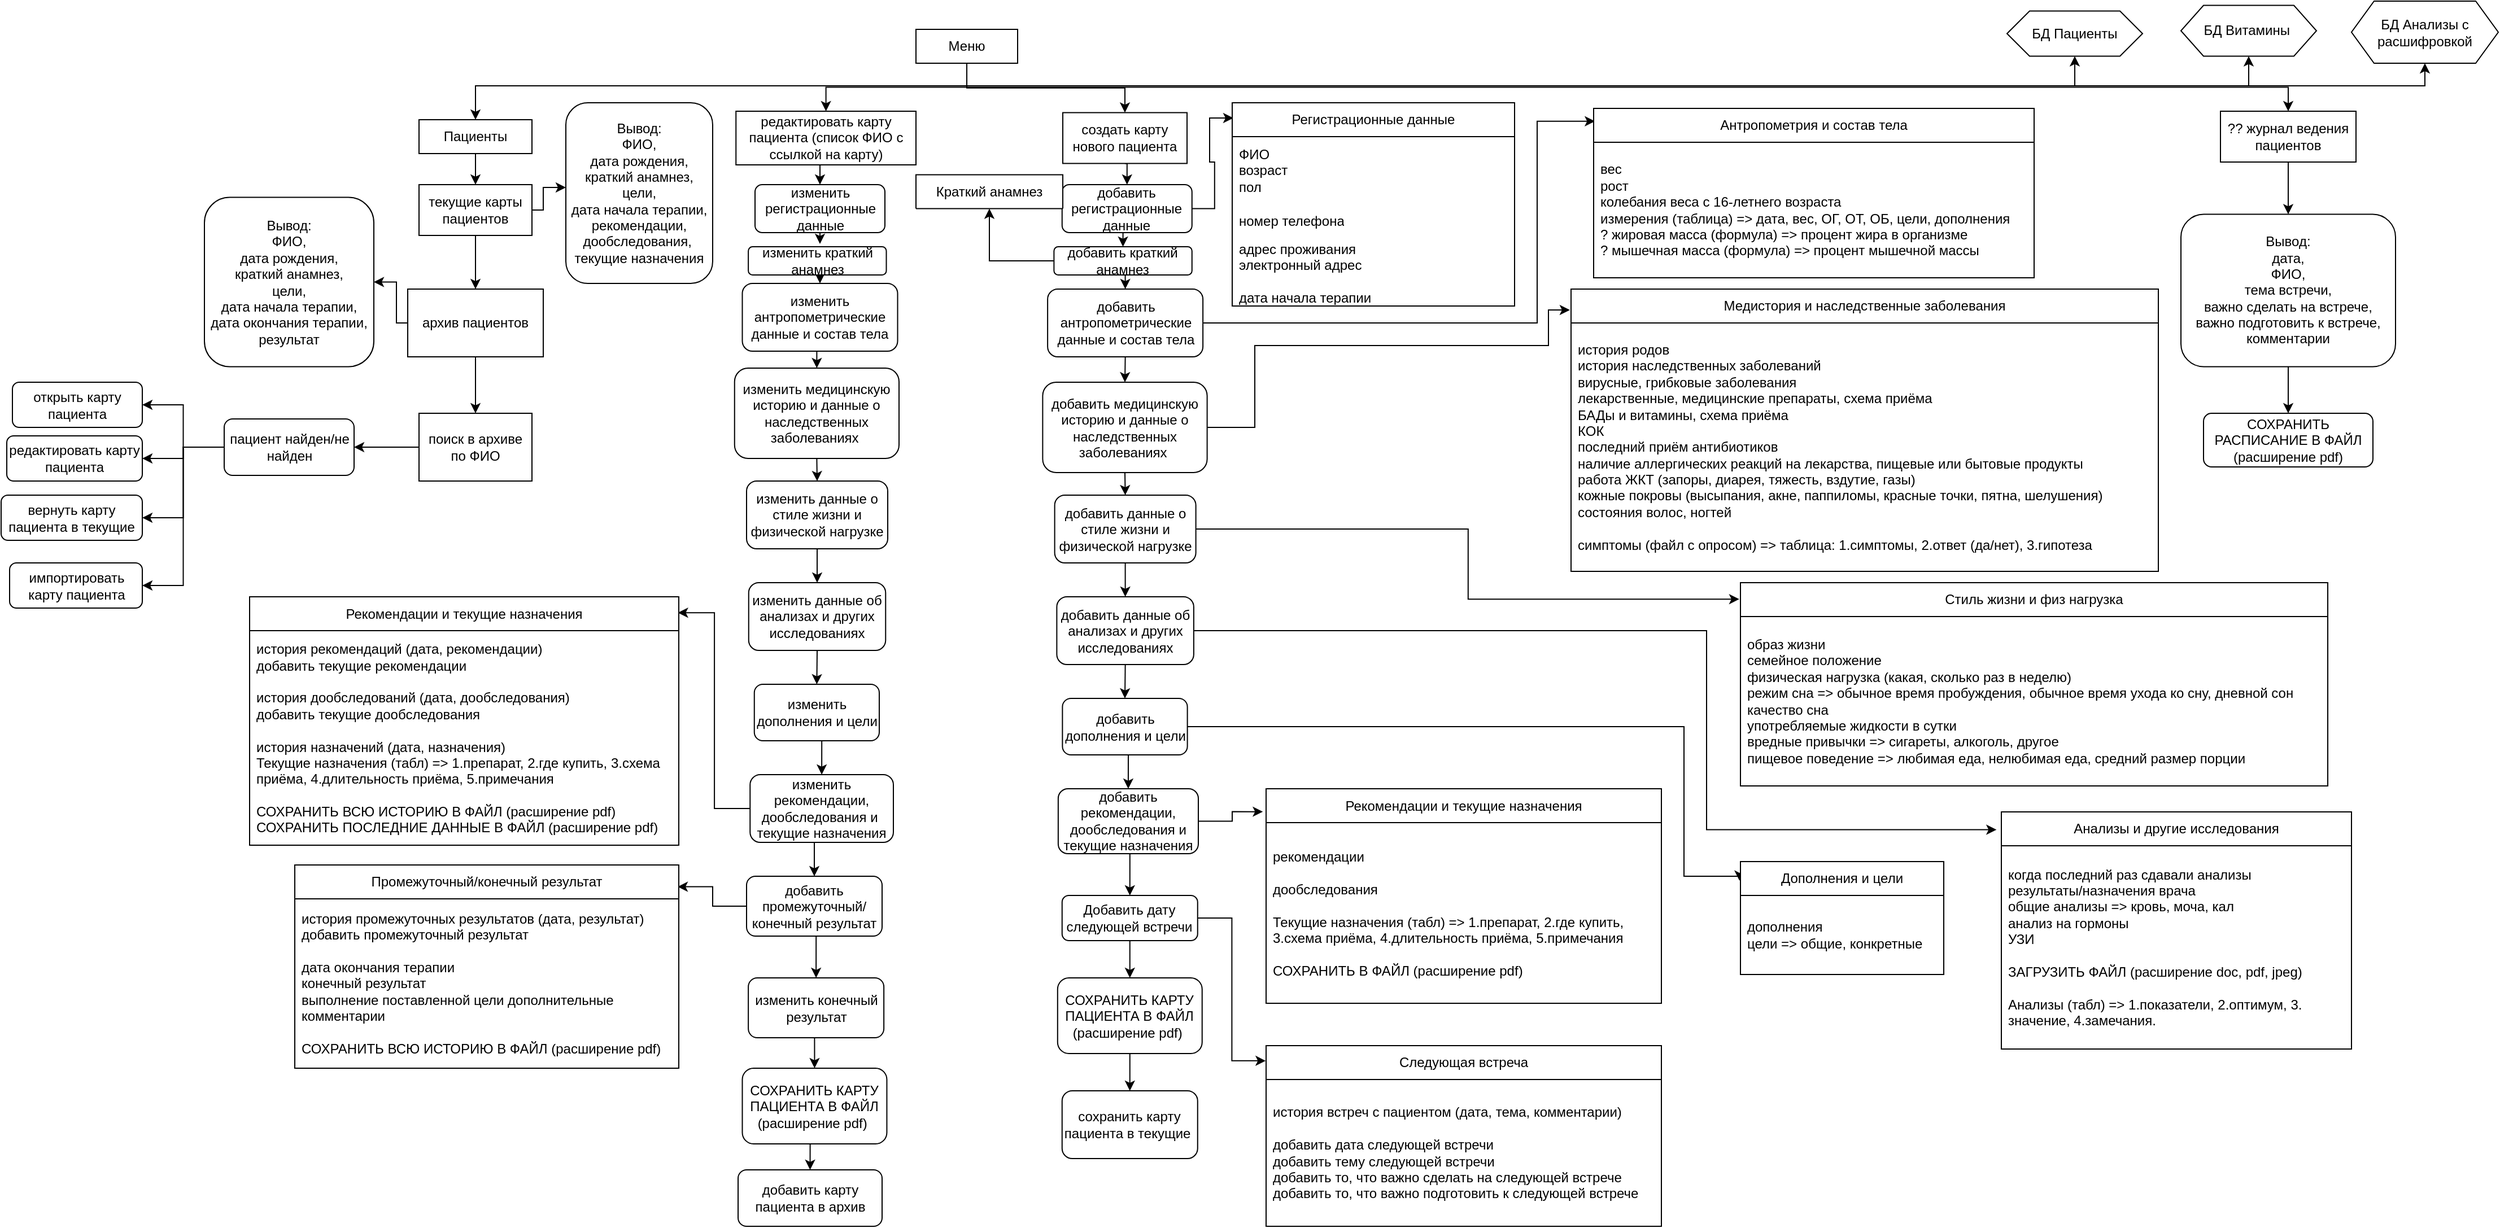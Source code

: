 <mxfile>
    <diagram id="kDcoZKEgJLk8fLeYNA--" name="Page-1">
        <mxGraphModel dx="2308" dy="2124" grid="1" gridSize="10" guides="1" tooltips="1" connect="1" arrows="1" fold="1" page="1" pageScale="1" pageWidth="1169" pageHeight="1654" math="0" shadow="0">
            <root>
                <mxCell id="0"/>
                <mxCell id="1" parent="0"/>
                <mxCell id="sZ0HXl8LnSBLZn5xtde6-16" style="edgeStyle=orthogonalEdgeStyle;rounded=0;orthogonalLoop=1;jettySize=auto;html=1;exitX=0.5;exitY=1;exitDx=0;exitDy=0;entryX=0.5;entryY=0;entryDx=0;entryDy=0;" parent="1" source="sZ0HXl8LnSBLZn5xtde6-1" target="sZ0HXl8LnSBLZn5xtde6-7" edge="1">
                    <mxGeometry relative="1" as="geometry"/>
                </mxCell>
                <mxCell id="sZ0HXl8LnSBLZn5xtde6-18" style="edgeStyle=orthogonalEdgeStyle;rounded=0;orthogonalLoop=1;jettySize=auto;html=1;exitX=0.5;exitY=1;exitDx=0;exitDy=0;entryX=0.5;entryY=0;entryDx=0;entryDy=0;" parent="1" source="sZ0HXl8LnSBLZn5xtde6-1" target="sZ0HXl8LnSBLZn5xtde6-2" edge="1">
                    <mxGeometry relative="1" as="geometry">
                        <Array as="points">
                            <mxPoint x="515" y="70"/>
                            <mxPoint x="80" y="70"/>
                        </Array>
                    </mxGeometry>
                </mxCell>
                <mxCell id="sZ0HXl8LnSBLZn5xtde6-19" style="edgeStyle=orthogonalEdgeStyle;rounded=0;orthogonalLoop=1;jettySize=auto;html=1;exitX=0.5;exitY=1;exitDx=0;exitDy=0;entryX=0.5;entryY=0;entryDx=0;entryDy=0;" parent="1" source="sZ0HXl8LnSBLZn5xtde6-1" target="sZ0HXl8LnSBLZn5xtde6-8" edge="1">
                    <mxGeometry relative="1" as="geometry"/>
                </mxCell>
                <mxCell id="sZ0HXl8LnSBLZn5xtde6-30" style="edgeStyle=orthogonalEdgeStyle;rounded=0;orthogonalLoop=1;jettySize=auto;html=1;exitX=0.5;exitY=1;exitDx=0;exitDy=0;entryX=0.5;entryY=0;entryDx=0;entryDy=0;" parent="1" source="sZ0HXl8LnSBLZn5xtde6-1" target="sZ0HXl8LnSBLZn5xtde6-56" edge="1">
                    <mxGeometry relative="1" as="geometry">
                        <mxPoint x="387.5" y="92.5" as="targetPoint"/>
                    </mxGeometry>
                </mxCell>
                <mxCell id="sZ0HXl8LnSBLZn5xtde6-88" style="edgeStyle=orthogonalEdgeStyle;rounded=0;orthogonalLoop=1;jettySize=auto;html=1;exitX=0.5;exitY=1;exitDx=0;exitDy=0;entryX=0.5;entryY=1;entryDx=0;entryDy=0;" parent="1" source="sZ0HXl8LnSBLZn5xtde6-1" target="sZ0HXl8LnSBLZn5xtde6-87" edge="1">
                    <mxGeometry relative="1" as="geometry"/>
                </mxCell>
                <mxCell id="Dqku1uwKSIW6bDZqs-QQ-74" style="edgeStyle=orthogonalEdgeStyle;rounded=0;orthogonalLoop=1;jettySize=auto;html=1;exitX=0.5;exitY=1;exitDx=0;exitDy=0;entryX=0.5;entryY=1;entryDx=0;entryDy=0;" parent="1" source="sZ0HXl8LnSBLZn5xtde6-1" target="sZ0HXl8LnSBLZn5xtde6-10" edge="1">
                    <mxGeometry relative="1" as="geometry"/>
                </mxCell>
                <mxCell id="Dqku1uwKSIW6bDZqs-QQ-75" style="edgeStyle=orthogonalEdgeStyle;rounded=0;orthogonalLoop=1;jettySize=auto;html=1;exitX=0.5;exitY=1;exitDx=0;exitDy=0;entryX=0.5;entryY=1;entryDx=0;entryDy=0;" parent="1" source="sZ0HXl8LnSBLZn5xtde6-1" target="sZ0HXl8LnSBLZn5xtde6-9" edge="1">
                    <mxGeometry relative="1" as="geometry"/>
                </mxCell>
                <mxCell id="sZ0HXl8LnSBLZn5xtde6-1" value="Меню" style="rounded=0;whiteSpace=wrap;html=1;" parent="1" vertex="1">
                    <mxGeometry x="470" y="20" width="90" height="30" as="geometry"/>
                </mxCell>
                <mxCell id="sZ0HXl8LnSBLZn5xtde6-35" style="edgeStyle=orthogonalEdgeStyle;rounded=0;orthogonalLoop=1;jettySize=auto;html=1;exitX=0.5;exitY=1;exitDx=0;exitDy=0;entryX=0.5;entryY=0;entryDx=0;entryDy=0;" parent="1" source="sZ0HXl8LnSBLZn5xtde6-2" target="sZ0HXl8LnSBLZn5xtde6-6" edge="1">
                    <mxGeometry relative="1" as="geometry"/>
                </mxCell>
                <mxCell id="sZ0HXl8LnSBLZn5xtde6-2" value="Пациенты" style="rounded=0;whiteSpace=wrap;html=1;" parent="1" vertex="1">
                    <mxGeometry x="30" y="100" width="100" height="30" as="geometry"/>
                </mxCell>
                <mxCell id="sZ0HXl8LnSBLZn5xtde6-23" style="edgeStyle=orthogonalEdgeStyle;rounded=0;orthogonalLoop=1;jettySize=auto;html=1;exitX=0.5;exitY=1;exitDx=0;exitDy=0;entryX=0.5;entryY=1;entryDx=0;entryDy=0;" parent="1" source="sZ0HXl8LnSBLZn5xtde6-3" target="sZ0HXl8LnSBLZn5xtde6-3" edge="1">
                    <mxGeometry relative="1" as="geometry"/>
                </mxCell>
                <mxCell id="sZ0HXl8LnSBLZn5xtde6-24" style="edgeStyle=orthogonalEdgeStyle;rounded=0;orthogonalLoop=1;jettySize=auto;html=1;exitX=0;exitY=0.5;exitDx=0;exitDy=0;entryX=1;entryY=0.5;entryDx=0;entryDy=0;" parent="1" source="sZ0HXl8LnSBLZn5xtde6-3" target="sZ0HXl8LnSBLZn5xtde6-11" edge="1">
                    <mxGeometry relative="1" as="geometry">
                        <Array as="points">
                            <mxPoint x="10" y="280"/>
                            <mxPoint x="10" y="244"/>
                        </Array>
                    </mxGeometry>
                </mxCell>
                <mxCell id="sZ0HXl8LnSBLZn5xtde6-37" style="edgeStyle=orthogonalEdgeStyle;rounded=0;orthogonalLoop=1;jettySize=auto;html=1;exitX=0.5;exitY=1;exitDx=0;exitDy=0;entryX=0.5;entryY=0;entryDx=0;entryDy=0;" parent="1" source="sZ0HXl8LnSBLZn5xtde6-3" target="sZ0HXl8LnSBLZn5xtde6-4" edge="1">
                    <mxGeometry relative="1" as="geometry"/>
                </mxCell>
                <mxCell id="sZ0HXl8LnSBLZn5xtde6-3" value="архив пациентов" style="rounded=0;whiteSpace=wrap;html=1;" parent="1" vertex="1">
                    <mxGeometry x="20" y="250" width="120" height="60" as="geometry"/>
                </mxCell>
                <mxCell id="sZ0HXl8LnSBLZn5xtde6-80" style="edgeStyle=orthogonalEdgeStyle;rounded=0;orthogonalLoop=1;jettySize=auto;html=1;exitX=0;exitY=0.5;exitDx=0;exitDy=0;entryX=1;entryY=0.5;entryDx=0;entryDy=0;" parent="1" source="sZ0HXl8LnSBLZn5xtde6-4" target="sZ0HXl8LnSBLZn5xtde6-79" edge="1">
                    <mxGeometry relative="1" as="geometry"/>
                </mxCell>
                <mxCell id="sZ0HXl8LnSBLZn5xtde6-4" value="поиск в архиве по ФИО" style="rounded=0;whiteSpace=wrap;html=1;" parent="1" vertex="1">
                    <mxGeometry x="30" y="360" width="100" height="60" as="geometry"/>
                </mxCell>
                <mxCell id="sZ0HXl8LnSBLZn5xtde6-36" style="edgeStyle=orthogonalEdgeStyle;rounded=0;orthogonalLoop=1;jettySize=auto;html=1;exitX=0.5;exitY=1;exitDx=0;exitDy=0;entryX=0.5;entryY=0;entryDx=0;entryDy=0;" parent="1" source="sZ0HXl8LnSBLZn5xtde6-6" target="sZ0HXl8LnSBLZn5xtde6-3" edge="1">
                    <mxGeometry relative="1" as="geometry"/>
                </mxCell>
                <mxCell id="Dqku1uwKSIW6bDZqs-QQ-55" style="edgeStyle=orthogonalEdgeStyle;rounded=0;orthogonalLoop=1;jettySize=auto;html=1;exitX=1;exitY=0.5;exitDx=0;exitDy=0;" parent="1" source="sZ0HXl8LnSBLZn5xtde6-6" edge="1">
                    <mxGeometry relative="1" as="geometry">
                        <mxPoint x="160" y="160" as="targetPoint"/>
                        <Array as="points">
                            <mxPoint x="140" y="180"/>
                            <mxPoint x="140" y="160"/>
                        </Array>
                    </mxGeometry>
                </mxCell>
                <mxCell id="sZ0HXl8LnSBLZn5xtde6-6" value="текущие карты пациентов" style="rounded=0;whiteSpace=wrap;html=1;" parent="1" vertex="1">
                    <mxGeometry x="30" y="157.5" width="100" height="45" as="geometry"/>
                </mxCell>
                <mxCell id="sZ0HXl8LnSBLZn5xtde6-73" style="edgeStyle=orthogonalEdgeStyle;rounded=0;orthogonalLoop=1;jettySize=auto;html=1;exitX=0.5;exitY=1;exitDx=0;exitDy=0;entryX=0.5;entryY=0;entryDx=0;entryDy=0;" parent="1" source="sZ0HXl8LnSBLZn5xtde6-7" target="sZ0HXl8LnSBLZn5xtde6-60" edge="1">
                    <mxGeometry relative="1" as="geometry"/>
                </mxCell>
                <mxCell id="sZ0HXl8LnSBLZn5xtde6-7" value="создать карту нового пациента" style="rounded=0;whiteSpace=wrap;html=1;" parent="1" vertex="1">
                    <mxGeometry x="600" y="93.75" width="110" height="45" as="geometry"/>
                </mxCell>
                <mxCell id="Dqku1uwKSIW6bDZqs-QQ-71" style="edgeStyle=orthogonalEdgeStyle;rounded=0;orthogonalLoop=1;jettySize=auto;html=1;exitX=0.5;exitY=1;exitDx=0;exitDy=0;entryX=0.5;entryY=0;entryDx=0;entryDy=0;" parent="1" source="sZ0HXl8LnSBLZn5xtde6-8" target="Dqku1uwKSIW6bDZqs-QQ-59" edge="1">
                    <mxGeometry relative="1" as="geometry"/>
                </mxCell>
                <mxCell id="sZ0HXl8LnSBLZn5xtde6-8" value="?? журнал ведения пациентов" style="rounded=0;whiteSpace=wrap;html=1;" parent="1" vertex="1">
                    <mxGeometry x="1625" y="92.5" width="120" height="45" as="geometry"/>
                </mxCell>
                <mxCell id="sZ0HXl8LnSBLZn5xtde6-9" value="БД Анализы с расшифровкой" style="shape=hexagon;perimeter=hexagonPerimeter2;whiteSpace=wrap;html=1;fixedSize=1;" parent="1" vertex="1">
                    <mxGeometry x="1741" y="-5" width="130" height="55" as="geometry"/>
                </mxCell>
                <mxCell id="sZ0HXl8LnSBLZn5xtde6-10" value="БД Витамины&amp;nbsp;" style="shape=hexagon;perimeter=hexagonPerimeter2;whiteSpace=wrap;html=1;fixedSize=1;" parent="1" vertex="1">
                    <mxGeometry x="1590" y="-1.25" width="120" height="45" as="geometry"/>
                </mxCell>
                <mxCell id="sZ0HXl8LnSBLZn5xtde6-11" value="Вывод: &lt;br&gt;ФИО, &lt;br&gt;дата рождения, &lt;br&gt;краткий анамнез, &lt;br&gt;цели, &lt;br&gt;дата начала терапии, дата окончания терапии, &lt;br&gt;результат" style="rounded=1;whiteSpace=wrap;html=1;" parent="1" vertex="1">
                    <mxGeometry x="-160" y="168.75" width="150" height="150" as="geometry"/>
                </mxCell>
                <mxCell id="sZ0HXl8LnSBLZn5xtde6-12" value="открыть карту пациента" style="rounded=1;whiteSpace=wrap;html=1;" parent="1" vertex="1">
                    <mxGeometry x="-330" y="332.5" width="115" height="40" as="geometry"/>
                </mxCell>
                <mxCell id="sZ0HXl8LnSBLZn5xtde6-13" value="вернуть карту пациента в текущие" style="rounded=1;whiteSpace=wrap;html=1;" parent="1" vertex="1">
                    <mxGeometry x="-340" y="432.5" width="125" height="40" as="geometry"/>
                </mxCell>
                <mxCell id="sZ0HXl8LnSBLZn5xtde6-14" value="редактировать карту пациента" style="rounded=1;whiteSpace=wrap;html=1;" parent="1" vertex="1">
                    <mxGeometry x="-335" y="380" width="120" height="40" as="geometry"/>
                </mxCell>
                <mxCell id="sZ0HXl8LnSBLZn5xtde6-15" value="Вывод: &lt;br&gt;ФИО, &lt;br&gt;дата рождения, краткий анамнез, цели, &lt;br&gt;дата начала терапии, рекомендации, дообследования,&amp;nbsp; текущие назначения" style="rounded=1;whiteSpace=wrap;html=1;" parent="1" vertex="1">
                    <mxGeometry x="160" y="85" width="130" height="160" as="geometry"/>
                </mxCell>
                <mxCell id="Dqku1uwKSIW6bDZqs-QQ-57" style="edgeStyle=orthogonalEdgeStyle;rounded=0;orthogonalLoop=1;jettySize=auto;html=1;exitX=0.5;exitY=1;exitDx=0;exitDy=0;" parent="1" source="sZ0HXl8LnSBLZn5xtde6-38" edge="1">
                    <mxGeometry relative="1" as="geometry">
                        <mxPoint x="385" y="210" as="targetPoint"/>
                    </mxGeometry>
                </mxCell>
                <mxCell id="sZ0HXl8LnSBLZn5xtde6-38" value="изменить регистрационные данные" style="rounded=1;whiteSpace=wrap;html=1;" parent="1" vertex="1">
                    <mxGeometry x="327.5" y="157.5" width="115" height="42.5" as="geometry"/>
                </mxCell>
                <mxCell id="sZ0HXl8LnSBLZn5xtde6-48" style="edgeStyle=orthogonalEdgeStyle;rounded=0;orthogonalLoop=1;jettySize=auto;html=1;exitX=0.5;exitY=1;exitDx=0;exitDy=0;entryX=0.5;entryY=0;entryDx=0;entryDy=0;" parent="1" source="sZ0HXl8LnSBLZn5xtde6-39" target="sZ0HXl8LnSBLZn5xtde6-42" edge="1">
                    <mxGeometry relative="1" as="geometry"/>
                </mxCell>
                <mxCell id="sZ0HXl8LnSBLZn5xtde6-39" value="изменить антропометрические данные и состав тела" style="rounded=1;whiteSpace=wrap;html=1;" parent="1" vertex="1">
                    <mxGeometry x="316.25" y="245" width="137.5" height="60" as="geometry"/>
                </mxCell>
                <mxCell id="sZ0HXl8LnSBLZn5xtde6-51" style="edgeStyle=orthogonalEdgeStyle;rounded=0;orthogonalLoop=1;jettySize=auto;html=1;exitX=0.5;exitY=1;exitDx=0;exitDy=0;entryX=0.5;entryY=0;entryDx=0;entryDy=0;" parent="1" source="sZ0HXl8LnSBLZn5xtde6-40" target="sZ0HXl8LnSBLZn5xtde6-41" edge="1">
                    <mxGeometry relative="1" as="geometry"/>
                </mxCell>
                <mxCell id="sZ0HXl8LnSBLZn5xtde6-40" value="изменить данные об анализах и других исследованиях" style="rounded=1;whiteSpace=wrap;html=1;" parent="1" vertex="1">
                    <mxGeometry x="321.88" y="510" width="121.25" height="60" as="geometry"/>
                </mxCell>
                <mxCell id="sZ0HXl8LnSBLZn5xtde6-54" style="edgeStyle=orthogonalEdgeStyle;rounded=0;orthogonalLoop=1;jettySize=auto;html=1;exitX=0.5;exitY=1;exitDx=0;exitDy=0;entryX=0.5;entryY=0;entryDx=0;entryDy=0;" parent="1" source="sZ0HXl8LnSBLZn5xtde6-41" target="sZ0HXl8LnSBLZn5xtde6-52" edge="1">
                    <mxGeometry relative="1" as="geometry"/>
                </mxCell>
                <mxCell id="sZ0HXl8LnSBLZn5xtde6-41" value="изменить дополнения и цели" style="rounded=1;whiteSpace=wrap;html=1;" parent="1" vertex="1">
                    <mxGeometry x="326.88" y="600" width="110.62" height="50" as="geometry"/>
                </mxCell>
                <mxCell id="sZ0HXl8LnSBLZn5xtde6-49" style="edgeStyle=orthogonalEdgeStyle;rounded=0;orthogonalLoop=1;jettySize=auto;html=1;exitX=0.5;exitY=1;exitDx=0;exitDy=0;entryX=0.5;entryY=0;entryDx=0;entryDy=0;" parent="1" source="sZ0HXl8LnSBLZn5xtde6-42" target="sZ0HXl8LnSBLZn5xtde6-45" edge="1">
                    <mxGeometry relative="1" as="geometry"/>
                </mxCell>
                <mxCell id="sZ0HXl8LnSBLZn5xtde6-42" value="изменить медицинскую историю и данные о наследственных заболеваниях&amp;nbsp;" style="rounded=1;whiteSpace=wrap;html=1;" parent="1" vertex="1">
                    <mxGeometry x="309.38" y="320" width="145.62" height="80" as="geometry"/>
                </mxCell>
                <mxCell id="sZ0HXl8LnSBLZn5xtde6-43" value="импортировать карту пациента" style="rounded=1;whiteSpace=wrap;html=1;" parent="1" vertex="1">
                    <mxGeometry x="-332.5" y="492.5" width="117.5" height="40" as="geometry"/>
                </mxCell>
                <mxCell id="sZ0HXl8LnSBLZn5xtde6-50" style="edgeStyle=orthogonalEdgeStyle;rounded=0;orthogonalLoop=1;jettySize=auto;html=1;exitX=0.5;exitY=1;exitDx=0;exitDy=0;entryX=0.5;entryY=0;entryDx=0;entryDy=0;" parent="1" source="sZ0HXl8LnSBLZn5xtde6-45" target="sZ0HXl8LnSBLZn5xtde6-40" edge="1">
                    <mxGeometry relative="1" as="geometry"/>
                </mxCell>
                <mxCell id="sZ0HXl8LnSBLZn5xtde6-45" value="изменить данные о стиле жизни и физической нагрузке" style="rounded=1;whiteSpace=wrap;html=1;" parent="1" vertex="1">
                    <mxGeometry x="320" y="420" width="125" height="60" as="geometry"/>
                </mxCell>
                <mxCell id="sZ0HXl8LnSBLZn5xtde6-75" style="edgeStyle=orthogonalEdgeStyle;rounded=0;orthogonalLoop=1;jettySize=auto;html=1;exitX=0.5;exitY=1;exitDx=0;exitDy=0;entryX=0.5;entryY=0;entryDx=0;entryDy=0;" parent="1" source="sZ0HXl8LnSBLZn5xtde6-52" target="sZ0HXl8LnSBLZn5xtde6-74" edge="1">
                    <mxGeometry relative="1" as="geometry"/>
                </mxCell>
                <mxCell id="Dqku1uwKSIW6bDZqs-QQ-62" style="edgeStyle=orthogonalEdgeStyle;rounded=0;orthogonalLoop=1;jettySize=auto;html=1;exitX=0;exitY=0.5;exitDx=0;exitDy=0;entryX=0.998;entryY=0.064;entryDx=0;entryDy=0;entryPerimeter=0;" parent="1" source="sZ0HXl8LnSBLZn5xtde6-52" target="Dqku1uwKSIW6bDZqs-QQ-60" edge="1">
                    <mxGeometry relative="1" as="geometry"/>
                </mxCell>
                <mxCell id="sZ0HXl8LnSBLZn5xtde6-52" value="изменить рекомендации, дообследования и&amp;nbsp; текущие назначения" style="rounded=1;whiteSpace=wrap;html=1;" parent="1" vertex="1">
                    <mxGeometry x="323.13" y="680" width="126.87" height="60" as="geometry"/>
                </mxCell>
                <mxCell id="Dqku1uwKSIW6bDZqs-QQ-83" style="edgeStyle=orthogonalEdgeStyle;rounded=0;orthogonalLoop=1;jettySize=auto;html=1;exitX=0.5;exitY=1;exitDx=0;exitDy=0;entryX=0.5;entryY=0;entryDx=0;entryDy=0;" parent="1" source="sZ0HXl8LnSBLZn5xtde6-53" target="Dqku1uwKSIW6bDZqs-QQ-82" edge="1">
                    <mxGeometry relative="1" as="geometry"/>
                </mxCell>
                <mxCell id="sZ0HXl8LnSBLZn5xtde6-53" value="изменить конечный результат" style="rounded=1;whiteSpace=wrap;html=1;" parent="1" vertex="1">
                    <mxGeometry x="321.57" y="860" width="120" height="53" as="geometry"/>
                </mxCell>
                <mxCell id="sZ0HXl8LnSBLZn5xtde6-58" style="edgeStyle=orthogonalEdgeStyle;rounded=0;orthogonalLoop=1;jettySize=auto;html=1;exitX=0.5;exitY=1;exitDx=0;exitDy=0;entryX=0.5;entryY=0;entryDx=0;entryDy=0;" parent="1" source="sZ0HXl8LnSBLZn5xtde6-56" target="sZ0HXl8LnSBLZn5xtde6-38" edge="1">
                    <mxGeometry relative="1" as="geometry"/>
                </mxCell>
                <mxCell id="sZ0HXl8LnSBLZn5xtde6-56" value="редактировать карту пациента (список ФИО с ссылкой на карту)" style="rounded=0;whiteSpace=wrap;html=1;" parent="1" vertex="1">
                    <mxGeometry x="310.63" y="92.5" width="159.37" height="47.5" as="geometry"/>
                </mxCell>
                <mxCell id="Dqku1uwKSIW6bDZqs-QQ-6" style="edgeStyle=orthogonalEdgeStyle;rounded=0;orthogonalLoop=1;jettySize=auto;html=1;exitX=1;exitY=0.5;exitDx=0;exitDy=0;entryX=0.004;entryY=0.075;entryDx=0;entryDy=0;entryPerimeter=0;" parent="1" source="sZ0HXl8LnSBLZn5xtde6-60" target="Dqku1uwKSIW6bDZqs-QQ-2" edge="1">
                    <mxGeometry relative="1" as="geometry">
                        <mxPoint x="740" y="179" as="targetPoint"/>
                    </mxGeometry>
                </mxCell>
                <mxCell id="Dqku1uwKSIW6bDZqs-QQ-48" style="edgeStyle=orthogonalEdgeStyle;rounded=0;orthogonalLoop=1;jettySize=auto;html=1;exitX=0.5;exitY=1;exitDx=0;exitDy=0;entryX=0.5;entryY=0;entryDx=0;entryDy=0;" parent="1" source="sZ0HXl8LnSBLZn5xtde6-60" target="Dqku1uwKSIW6bDZqs-QQ-47" edge="1">
                    <mxGeometry relative="1" as="geometry"/>
                </mxCell>
                <mxCell id="sZ0HXl8LnSBLZn5xtde6-60" value="добавить регистрационные данные" style="rounded=1;whiteSpace=wrap;html=1;" parent="1" vertex="1">
                    <mxGeometry x="599.38" y="157.5" width="115" height="42.5" as="geometry"/>
                </mxCell>
                <mxCell id="sZ0HXl8LnSBLZn5xtde6-61" style="edgeStyle=orthogonalEdgeStyle;rounded=0;orthogonalLoop=1;jettySize=auto;html=1;exitX=0.5;exitY=1;exitDx=0;exitDy=0;entryX=0.5;entryY=0;entryDx=0;entryDy=0;" parent="1" source="sZ0HXl8LnSBLZn5xtde6-62" target="sZ0HXl8LnSBLZn5xtde6-68" edge="1">
                    <mxGeometry relative="1" as="geometry"/>
                </mxCell>
                <mxCell id="Dqku1uwKSIW6bDZqs-QQ-11" style="edgeStyle=orthogonalEdgeStyle;rounded=0;orthogonalLoop=1;jettySize=auto;html=1;exitX=1;exitY=0.5;exitDx=0;exitDy=0;entryX=0.003;entryY=0.076;entryDx=0;entryDy=0;entryPerimeter=0;" parent="1" source="sZ0HXl8LnSBLZn5xtde6-62" target="Dqku1uwKSIW6bDZqs-QQ-7" edge="1">
                    <mxGeometry relative="1" as="geometry">
                        <mxPoint x="1020" y="110" as="targetPoint"/>
                        <Array as="points">
                            <mxPoint x="1020" y="280"/>
                            <mxPoint x="1020" y="101"/>
                        </Array>
                    </mxGeometry>
                </mxCell>
                <mxCell id="sZ0HXl8LnSBLZn5xtde6-62" value="добавить антропометрические данные и состав тела" style="rounded=1;whiteSpace=wrap;html=1;" parent="1" vertex="1">
                    <mxGeometry x="586.56" y="250" width="137.5" height="60" as="geometry"/>
                </mxCell>
                <mxCell id="sZ0HXl8LnSBLZn5xtde6-63" style="edgeStyle=orthogonalEdgeStyle;rounded=0;orthogonalLoop=1;jettySize=auto;html=1;exitX=0.5;exitY=1;exitDx=0;exitDy=0;entryX=0.5;entryY=0;entryDx=0;entryDy=0;" parent="1" source="sZ0HXl8LnSBLZn5xtde6-64" target="sZ0HXl8LnSBLZn5xtde6-66" edge="1">
                    <mxGeometry relative="1" as="geometry"/>
                </mxCell>
                <mxCell id="Dqku1uwKSIW6bDZqs-QQ-31" style="edgeStyle=orthogonalEdgeStyle;rounded=0;orthogonalLoop=1;jettySize=auto;html=1;exitX=1;exitY=0.5;exitDx=0;exitDy=0;entryX=-0.014;entryY=0.075;entryDx=0;entryDy=0;entryPerimeter=0;" parent="1" source="sZ0HXl8LnSBLZn5xtde6-64" target="Dqku1uwKSIW6bDZqs-QQ-27" edge="1">
                    <mxGeometry relative="1" as="geometry">
                        <mxPoint x="790" y="530" as="targetPoint"/>
                        <Array as="points">
                            <mxPoint x="1170" y="553"/>
                            <mxPoint x="1170" y="729"/>
                        </Array>
                    </mxGeometry>
                </mxCell>
                <mxCell id="sZ0HXl8LnSBLZn5xtde6-64" value="добавить данные об анализах и других исследованиях" style="rounded=1;whiteSpace=wrap;html=1;" parent="1" vertex="1">
                    <mxGeometry x="594.69" y="522.5" width="121.25" height="60" as="geometry"/>
                </mxCell>
                <mxCell id="sZ0HXl8LnSBLZn5xtde6-65" style="edgeStyle=orthogonalEdgeStyle;rounded=0;orthogonalLoop=1;jettySize=auto;html=1;exitX=0.5;exitY=1;exitDx=0;exitDy=0;entryX=0.5;entryY=0;entryDx=0;entryDy=0;" parent="1" source="sZ0HXl8LnSBLZn5xtde6-66" target="sZ0HXl8LnSBLZn5xtde6-72" edge="1">
                    <mxGeometry relative="1" as="geometry"/>
                </mxCell>
                <mxCell id="Dqku1uwKSIW6bDZqs-QQ-36" style="edgeStyle=orthogonalEdgeStyle;rounded=0;orthogonalLoop=1;jettySize=auto;html=1;exitX=1;exitY=0.5;exitDx=0;exitDy=0;entryX=-0.005;entryY=0.169;entryDx=0;entryDy=0;entryPerimeter=0;" parent="1" source="sZ0HXl8LnSBLZn5xtde6-66" target="Dqku1uwKSIW6bDZqs-QQ-32" edge="1">
                    <mxGeometry relative="1" as="geometry">
                        <Array as="points">
                            <mxPoint x="1150" y="638"/>
                            <mxPoint x="1150" y="770"/>
                            <mxPoint x="1199" y="770"/>
                        </Array>
                    </mxGeometry>
                </mxCell>
                <mxCell id="sZ0HXl8LnSBLZn5xtde6-66" value="добавить дополнения и цели" style="rounded=1;whiteSpace=wrap;html=1;" parent="1" vertex="1">
                    <mxGeometry x="599.69" y="612.5" width="110.62" height="50" as="geometry"/>
                </mxCell>
                <mxCell id="sZ0HXl8LnSBLZn5xtde6-67" style="edgeStyle=orthogonalEdgeStyle;rounded=0;orthogonalLoop=1;jettySize=auto;html=1;exitX=0.5;exitY=1;exitDx=0;exitDy=0;entryX=0.5;entryY=0;entryDx=0;entryDy=0;" parent="1" source="sZ0HXl8LnSBLZn5xtde6-68" target="sZ0HXl8LnSBLZn5xtde6-70" edge="1">
                    <mxGeometry relative="1" as="geometry"/>
                </mxCell>
                <mxCell id="Dqku1uwKSIW6bDZqs-QQ-21" style="edgeStyle=orthogonalEdgeStyle;rounded=0;orthogonalLoop=1;jettySize=auto;html=1;exitX=1;exitY=0.5;exitDx=0;exitDy=0;entryX=-0.002;entryY=0.074;entryDx=0;entryDy=0;entryPerimeter=0;" parent="1" source="sZ0HXl8LnSBLZn5xtde6-68" target="Dqku1uwKSIW6bDZqs-QQ-17" edge="1">
                    <mxGeometry relative="1" as="geometry">
                        <Array as="points">
                            <mxPoint x="770" y="372"/>
                            <mxPoint x="770" y="300"/>
                            <mxPoint x="1030" y="300"/>
                            <mxPoint x="1030" y="268"/>
                        </Array>
                    </mxGeometry>
                </mxCell>
                <mxCell id="sZ0HXl8LnSBLZn5xtde6-68" value="добавить медицинскую историю и данные о наследственных заболеваниях&amp;nbsp;" style="rounded=1;whiteSpace=wrap;html=1;" parent="1" vertex="1">
                    <mxGeometry x="582.19" y="332.5" width="145.62" height="80" as="geometry"/>
                </mxCell>
                <mxCell id="sZ0HXl8LnSBLZn5xtde6-69" style="edgeStyle=orthogonalEdgeStyle;rounded=0;orthogonalLoop=1;jettySize=auto;html=1;exitX=0.5;exitY=1;exitDx=0;exitDy=0;entryX=0.5;entryY=0;entryDx=0;entryDy=0;" parent="1" source="sZ0HXl8LnSBLZn5xtde6-70" target="sZ0HXl8LnSBLZn5xtde6-64" edge="1">
                    <mxGeometry relative="1" as="geometry"/>
                </mxCell>
                <mxCell id="Dqku1uwKSIW6bDZqs-QQ-26" style="edgeStyle=orthogonalEdgeStyle;rounded=0;orthogonalLoop=1;jettySize=auto;html=1;exitX=1;exitY=0.5;exitDx=0;exitDy=0;entryX=-0.002;entryY=0.081;entryDx=0;entryDy=0;entryPerimeter=0;" parent="1" source="sZ0HXl8LnSBLZn5xtde6-70" target="Dqku1uwKSIW6bDZqs-QQ-22" edge="1">
                    <mxGeometry relative="1" as="geometry"/>
                </mxCell>
                <mxCell id="sZ0HXl8LnSBLZn5xtde6-70" value="добавить данные о стиле жизни и физической нагрузке" style="rounded=1;whiteSpace=wrap;html=1;" parent="1" vertex="1">
                    <mxGeometry x="592.81" y="432.5" width="125" height="60" as="geometry"/>
                </mxCell>
                <mxCell id="Dqku1uwKSIW6bDZqs-QQ-41" style="edgeStyle=orthogonalEdgeStyle;rounded=0;orthogonalLoop=1;jettySize=auto;html=1;exitX=1;exitY=0.5;exitDx=0;exitDy=0;entryX=-0.008;entryY=0.107;entryDx=0;entryDy=0;entryPerimeter=0;" parent="1" source="sZ0HXl8LnSBLZn5xtde6-72" target="Dqku1uwKSIW6bDZqs-QQ-37" edge="1">
                    <mxGeometry relative="1" as="geometry"/>
                </mxCell>
                <mxCell id="Dqku1uwKSIW6bDZqs-QQ-64" style="edgeStyle=orthogonalEdgeStyle;rounded=0;orthogonalLoop=1;jettySize=auto;html=1;exitX=0.5;exitY=1;exitDx=0;exitDy=0;entryX=0.5;entryY=0;entryDx=0;entryDy=0;" parent="1" source="sZ0HXl8LnSBLZn5xtde6-72" target="Dqku1uwKSIW6bDZqs-QQ-63" edge="1">
                    <mxGeometry relative="1" as="geometry"/>
                </mxCell>
                <mxCell id="sZ0HXl8LnSBLZn5xtde6-72" value="добавить рекомендации, дообследования и текущие назначения" style="rounded=1;whiteSpace=wrap;html=1;" parent="1" vertex="1">
                    <mxGeometry x="595.94" y="692.5" width="124.06" height="57.5" as="geometry"/>
                </mxCell>
                <mxCell id="sZ0HXl8LnSBLZn5xtde6-76" style="edgeStyle=orthogonalEdgeStyle;rounded=0;orthogonalLoop=1;jettySize=auto;html=1;exitX=0.5;exitY=1;exitDx=0;exitDy=0;entryX=0.5;entryY=0;entryDx=0;entryDy=0;" parent="1" source="sZ0HXl8LnSBLZn5xtde6-74" target="sZ0HXl8LnSBLZn5xtde6-53" edge="1">
                    <mxGeometry relative="1" as="geometry"/>
                </mxCell>
                <mxCell id="Dqku1uwKSIW6bDZqs-QQ-46" style="edgeStyle=orthogonalEdgeStyle;rounded=0;orthogonalLoop=1;jettySize=auto;html=1;exitX=0;exitY=0.5;exitDx=0;exitDy=0;entryX=0.997;entryY=0.107;entryDx=0;entryDy=0;entryPerimeter=0;" parent="1" source="sZ0HXl8LnSBLZn5xtde6-74" target="Dqku1uwKSIW6bDZqs-QQ-42" edge="1">
                    <mxGeometry relative="1" as="geometry"/>
                </mxCell>
                <mxCell id="sZ0HXl8LnSBLZn5xtde6-74" value="добавить промежуточный/конечный результат" style="rounded=1;whiteSpace=wrap;html=1;" parent="1" vertex="1">
                    <mxGeometry x="320" y="770" width="120" height="53" as="geometry"/>
                </mxCell>
                <mxCell id="sZ0HXl8LnSBLZn5xtde6-77" value="добавить карту пациента в архив" style="rounded=1;whiteSpace=wrap;html=1;" parent="1" vertex="1">
                    <mxGeometry x="312.51" y="1030" width="127.49" height="50" as="geometry"/>
                </mxCell>
                <mxCell id="sZ0HXl8LnSBLZn5xtde6-81" style="edgeStyle=orthogonalEdgeStyle;rounded=0;orthogonalLoop=1;jettySize=auto;html=1;exitX=0;exitY=0.5;exitDx=0;exitDy=0;entryX=1;entryY=0.5;entryDx=0;entryDy=0;" parent="1" source="sZ0HXl8LnSBLZn5xtde6-79" target="sZ0HXl8LnSBLZn5xtde6-12" edge="1">
                    <mxGeometry relative="1" as="geometry"/>
                </mxCell>
                <mxCell id="sZ0HXl8LnSBLZn5xtde6-82" style="edgeStyle=orthogonalEdgeStyle;rounded=0;orthogonalLoop=1;jettySize=auto;html=1;exitX=0;exitY=0.5;exitDx=0;exitDy=0;entryX=1;entryY=0.5;entryDx=0;entryDy=0;" parent="1" source="sZ0HXl8LnSBLZn5xtde6-79" target="sZ0HXl8LnSBLZn5xtde6-14" edge="1">
                    <mxGeometry relative="1" as="geometry"/>
                </mxCell>
                <mxCell id="sZ0HXl8LnSBLZn5xtde6-83" style="edgeStyle=orthogonalEdgeStyle;rounded=0;orthogonalLoop=1;jettySize=auto;html=1;exitX=0;exitY=0.5;exitDx=0;exitDy=0;entryX=1;entryY=0.5;entryDx=0;entryDy=0;" parent="1" source="sZ0HXl8LnSBLZn5xtde6-79" target="sZ0HXl8LnSBLZn5xtde6-13" edge="1">
                    <mxGeometry relative="1" as="geometry"/>
                </mxCell>
                <mxCell id="sZ0HXl8LnSBLZn5xtde6-84" style="edgeStyle=orthogonalEdgeStyle;rounded=0;orthogonalLoop=1;jettySize=auto;html=1;exitX=0;exitY=0.5;exitDx=0;exitDy=0;entryX=1;entryY=0.5;entryDx=0;entryDy=0;" parent="1" source="sZ0HXl8LnSBLZn5xtde6-79" target="sZ0HXl8LnSBLZn5xtde6-43" edge="1">
                    <mxGeometry relative="1" as="geometry"/>
                </mxCell>
                <mxCell id="sZ0HXl8LnSBLZn5xtde6-79" value="пациент найден/не найден" style="rounded=1;whiteSpace=wrap;html=1;" parent="1" vertex="1">
                    <mxGeometry x="-142.5" y="365" width="115" height="50" as="geometry"/>
                </mxCell>
                <mxCell id="sZ0HXl8LnSBLZn5xtde6-85" value="сохранить карту пациента в текущие&amp;nbsp;" style="rounded=1;whiteSpace=wrap;html=1;" parent="1" vertex="1">
                    <mxGeometry x="599.38" y="960" width="120" height="60" as="geometry"/>
                </mxCell>
                <mxCell id="sZ0HXl8LnSBLZn5xtde6-87" value="БД Пациенты" style="shape=hexagon;perimeter=hexagonPerimeter2;whiteSpace=wrap;html=1;fixedSize=1;" parent="1" vertex="1">
                    <mxGeometry x="1436" y="3.75" width="120" height="40" as="geometry"/>
                </mxCell>
                <mxCell id="Dqku1uwKSIW6bDZqs-QQ-2" value="Регистрационные данные" style="swimlane;fontStyle=0;childLayout=stackLayout;horizontal=1;startSize=30;horizontalStack=0;resizeParent=1;resizeParentMax=0;resizeLast=0;collapsible=1;marginBottom=0;whiteSpace=wrap;html=1;" parent="1" vertex="1">
                    <mxGeometry x="750" y="85" width="250" height="180" as="geometry">
                        <mxRectangle x="780" y="100" width="180" height="30" as="alternateBounds"/>
                    </mxGeometry>
                </mxCell>
                <mxCell id="Dqku1uwKSIW6bDZqs-QQ-3" value="ФИО&lt;br&gt;возраст&lt;br&gt;пол" style="text;strokeColor=none;fillColor=none;align=left;verticalAlign=middle;spacingLeft=4;spacingRight=4;overflow=hidden;points=[[0,0.5],[1,0.5]];portConstraint=eastwest;rotatable=0;whiteSpace=wrap;html=1;" parent="Dqku1uwKSIW6bDZqs-QQ-2" vertex="1">
                    <mxGeometry y="30" width="250" height="60" as="geometry"/>
                </mxCell>
                <mxCell id="Dqku1uwKSIW6bDZqs-QQ-4" value="номер телефона" style="text;strokeColor=none;fillColor=none;align=left;verticalAlign=middle;spacingLeft=4;spacingRight=4;overflow=hidden;points=[[0,0.5],[1,0.5]];portConstraint=eastwest;rotatable=0;whiteSpace=wrap;html=1;" parent="Dqku1uwKSIW6bDZqs-QQ-2" vertex="1">
                    <mxGeometry y="90" width="250" height="30" as="geometry"/>
                </mxCell>
                <mxCell id="Dqku1uwKSIW6bDZqs-QQ-5" value="адрес проживания&lt;br&gt;электронный адрес&lt;br&gt;&lt;br&gt;дата начала терапии" style="text;strokeColor=none;fillColor=none;align=left;verticalAlign=middle;spacingLeft=4;spacingRight=4;overflow=hidden;points=[[0,0.5],[1,0.5]];portConstraint=eastwest;rotatable=0;whiteSpace=wrap;html=1;" parent="Dqku1uwKSIW6bDZqs-QQ-2" vertex="1">
                    <mxGeometry y="120" width="250" height="60" as="geometry"/>
                </mxCell>
                <mxCell id="Dqku1uwKSIW6bDZqs-QQ-7" value="Антропометрия и состав тела" style="swimlane;fontStyle=0;childLayout=stackLayout;horizontal=1;startSize=30;horizontalStack=0;resizeParent=1;resizeParentMax=0;resizeLast=0;collapsible=1;marginBottom=0;whiteSpace=wrap;html=1;" parent="1" vertex="1">
                    <mxGeometry x="1070" y="90" width="390" height="150" as="geometry">
                        <mxRectangle x="780" y="245" width="210" height="30" as="alternateBounds"/>
                    </mxGeometry>
                </mxCell>
                <mxCell id="Dqku1uwKSIW6bDZqs-QQ-8" value="вес&lt;br&gt;рост&lt;br&gt;колебания веса с 16-летнего возраста&lt;br&gt;измерения (таблица) =&amp;gt; дата, вес, ОГ, ОТ, ОБ, цели, дополнения&lt;br&gt;? жировая масса (формула) =&amp;gt; процент жира в организме&lt;br&gt;? мышечная масса (формула) =&amp;gt; процент мышечной массы" style="text;strokeColor=none;fillColor=none;align=left;verticalAlign=middle;spacingLeft=4;spacingRight=4;overflow=hidden;points=[[0,0.5],[1,0.5]];portConstraint=eastwest;rotatable=0;whiteSpace=wrap;html=1;" parent="Dqku1uwKSIW6bDZqs-QQ-7" vertex="1">
                    <mxGeometry y="30" width="390" height="120" as="geometry"/>
                </mxCell>
                <mxCell id="Dqku1uwKSIW6bDZqs-QQ-17" value="Медистория и наследственные заболевания" style="swimlane;fontStyle=0;childLayout=stackLayout;horizontal=1;startSize=30;horizontalStack=0;resizeParent=1;resizeParentMax=0;resizeLast=0;collapsible=1;marginBottom=0;whiteSpace=wrap;html=1;" parent="1" vertex="1">
                    <mxGeometry x="1050" y="250" width="520" height="250" as="geometry">
                        <mxRectangle x="1240" y="310" width="290" height="30" as="alternateBounds"/>
                    </mxGeometry>
                </mxCell>
                <mxCell id="Dqku1uwKSIW6bDZqs-QQ-18" value="история родов&lt;br&gt;история наследственных заболеваний&lt;br&gt;вирусные, грибковые заболевания&lt;br&gt;лекарственные, медицинские препараты, схема приёма&lt;br&gt;БАДы и витамины, схема приёма&lt;br&gt;КОК&lt;br&gt;последний приём антибиотиков&lt;br&gt;наличие аллергических реакций на лекарства, пищевые или бытовые продукты&amp;nbsp;&lt;br&gt;работа ЖКТ (запоры, диарея, тяжесть, вздутие, газы)&lt;br&gt;кожные покровы (высыпания, акне, паппиломы, красные точки, пятна, шелушения)&lt;br&gt;состояния волос, ногтей&lt;br&gt;&lt;br&gt;симптомы (файл с опросом) =&amp;gt; таблица: 1.симптомы, 2.ответ (да/нет), 3.гипотеза" style="text;strokeColor=none;fillColor=none;align=left;verticalAlign=middle;spacingLeft=4;spacingRight=4;overflow=hidden;points=[[0,0.5],[1,0.5]];portConstraint=eastwest;rotatable=0;whiteSpace=wrap;html=1;" parent="Dqku1uwKSIW6bDZqs-QQ-17" vertex="1">
                    <mxGeometry y="30" width="520" height="220" as="geometry"/>
                </mxCell>
                <mxCell id="Dqku1uwKSIW6bDZqs-QQ-22" value="Стиль жизни и физ нагрузка" style="swimlane;fontStyle=0;childLayout=stackLayout;horizontal=1;startSize=30;horizontalStack=0;resizeParent=1;resizeParentMax=0;resizeLast=0;collapsible=1;marginBottom=0;whiteSpace=wrap;html=1;" parent="1" vertex="1">
                    <mxGeometry x="1200" y="510" width="520" height="180" as="geometry">
                        <mxRectangle x="1450" y="492.5" width="200" height="30" as="alternateBounds"/>
                    </mxGeometry>
                </mxCell>
                <mxCell id="Dqku1uwKSIW6bDZqs-QQ-23" value="образ жизни&lt;br&gt;семейное положение&lt;br&gt;физическая нагрузка (какая, сколько раз в неделю)&lt;br&gt;режим сна =&amp;gt; обычное время пробуждения, обычное время ухода ко сну, дневной сон&lt;br&gt;качество сна&lt;br&gt;употребляемые жидкости в сутки&lt;br&gt;вредные привычки =&amp;gt; сигареты, алкоголь, другое&lt;br&gt;пищевое поведение =&amp;gt; любимая еда, нелюбимая еда, средний размер порции&lt;br&gt;" style="text;strokeColor=none;fillColor=none;align=left;verticalAlign=middle;spacingLeft=4;spacingRight=4;overflow=hidden;points=[[0,0.5],[1,0.5]];portConstraint=eastwest;rotatable=0;whiteSpace=wrap;html=1;" parent="Dqku1uwKSIW6bDZqs-QQ-22" vertex="1">
                    <mxGeometry y="30" width="520" height="150" as="geometry"/>
                </mxCell>
                <mxCell id="Dqku1uwKSIW6bDZqs-QQ-27" value="Анализы и другие исследования" style="swimlane;fontStyle=0;childLayout=stackLayout;horizontal=1;startSize=30;horizontalStack=0;resizeParent=1;resizeParentMax=0;resizeLast=0;collapsible=1;marginBottom=0;whiteSpace=wrap;html=1;" parent="1" vertex="1">
                    <mxGeometry x="1431" y="713" width="310" height="210" as="geometry">
                        <mxRectangle x="1190" y="670" width="220" height="30" as="alternateBounds"/>
                    </mxGeometry>
                </mxCell>
                <mxCell id="Dqku1uwKSIW6bDZqs-QQ-28" value="когда последний раз сдавали анализы&lt;br&gt;результаты/назначения врача&lt;br&gt;общие анализы =&amp;gt; кровь, моча, кал&lt;br&gt;анализ на гормоны&lt;br&gt;УЗИ&lt;br&gt;&lt;br&gt;ЗАГРУЗИТЬ ФАЙЛ (расширение doc, pdf, jpeg)&lt;br&gt;&lt;br&gt;Анализы (табл) =&amp;gt; 1.показатели, 2.оптимум, 3. значение, 4.замечания." style="text;strokeColor=none;fillColor=none;align=left;verticalAlign=middle;spacingLeft=4;spacingRight=4;overflow=hidden;points=[[0,0.5],[1,0.5]];portConstraint=eastwest;rotatable=0;whiteSpace=wrap;html=1;" parent="Dqku1uwKSIW6bDZqs-QQ-27" vertex="1">
                    <mxGeometry y="30" width="310" height="180" as="geometry"/>
                </mxCell>
                <mxCell id="Dqku1uwKSIW6bDZqs-QQ-32" value="Дополнения и цели" style="swimlane;fontStyle=0;childLayout=stackLayout;horizontal=1;startSize=30;horizontalStack=0;resizeParent=1;resizeParentMax=0;resizeLast=0;collapsible=1;marginBottom=0;whiteSpace=wrap;html=1;" parent="1" vertex="1">
                    <mxGeometry x="1200" y="757" width="180" height="100" as="geometry">
                        <mxRectangle x="1604" y="870" width="150" height="30" as="alternateBounds"/>
                    </mxGeometry>
                </mxCell>
                <mxCell id="Dqku1uwKSIW6bDZqs-QQ-33" value="дополнения&lt;br&gt;цели =&amp;gt; общие, конкретные" style="text;strokeColor=none;fillColor=none;align=left;verticalAlign=middle;spacingLeft=4;spacingRight=4;overflow=hidden;points=[[0,0.5],[1,0.5]];portConstraint=eastwest;rotatable=0;whiteSpace=wrap;html=1;" parent="Dqku1uwKSIW6bDZqs-QQ-32" vertex="1">
                    <mxGeometry y="30" width="180" height="70" as="geometry"/>
                </mxCell>
                <mxCell id="Dqku1uwKSIW6bDZqs-QQ-37" value="Рекомендации и текущие назначения" style="swimlane;fontStyle=0;childLayout=stackLayout;horizontal=1;startSize=30;horizontalStack=0;resizeParent=1;resizeParentMax=0;resizeLast=0;collapsible=1;marginBottom=0;whiteSpace=wrap;html=1;" parent="1" vertex="1">
                    <mxGeometry x="780" y="692.5" width="350" height="190" as="geometry">
                        <mxRectangle x="780" y="692.5" width="250" height="30" as="alternateBounds"/>
                    </mxGeometry>
                </mxCell>
                <mxCell id="Dqku1uwKSIW6bDZqs-QQ-38" value="рекомендации&lt;br&gt;&lt;br&gt;дообследования&lt;br&gt;&lt;br&gt;Текущие назначения (табл) =&amp;gt; 1.препарат, 2.где купить, 3.схема приёма, 4.длительность приёма, 5.примечания&lt;br&gt;&lt;br&gt;СОХРАНИТЬ В ФАЙЛ (расширение pdf)" style="text;strokeColor=none;fillColor=none;align=left;verticalAlign=middle;spacingLeft=4;spacingRight=4;overflow=hidden;points=[[0,0.5],[1,0.5]];portConstraint=eastwest;rotatable=0;whiteSpace=wrap;html=1;" parent="Dqku1uwKSIW6bDZqs-QQ-37" vertex="1">
                    <mxGeometry y="30" width="350" height="160" as="geometry"/>
                </mxCell>
                <mxCell id="Dqku1uwKSIW6bDZqs-QQ-42" value="Промежуточный/конечный результат" style="swimlane;fontStyle=0;childLayout=stackLayout;horizontal=1;startSize=30;horizontalStack=0;resizeParent=1;resizeParentMax=0;resizeLast=0;collapsible=1;marginBottom=0;whiteSpace=wrap;html=1;" parent="1" vertex="1">
                    <mxGeometry x="-80" y="760" width="340" height="180" as="geometry"/>
                </mxCell>
                <mxCell id="Dqku1uwKSIW6bDZqs-QQ-43" value="история промежуточных результатов (дата, результат)&lt;br&gt;добавить промежуточный результат&lt;br&gt;&lt;br&gt;дата окончания терапии&lt;br&gt;конечный результат&lt;br&gt;выполнение поставленной цели дополнительные комментарии&lt;br&gt;&lt;br&gt;СОХРАНИТЬ ВСЮ ИСТОРИЮ В ФАЙЛ (расширение pdf)" style="text;strokeColor=none;fillColor=none;align=left;verticalAlign=middle;spacingLeft=4;spacingRight=4;overflow=hidden;points=[[0,0.5],[1,0.5]];portConstraint=eastwest;rotatable=0;whiteSpace=wrap;html=1;" parent="Dqku1uwKSIW6bDZqs-QQ-42" vertex="1">
                    <mxGeometry y="30" width="340" height="150" as="geometry"/>
                </mxCell>
                <mxCell id="Dqku1uwKSIW6bDZqs-QQ-49" style="edgeStyle=orthogonalEdgeStyle;rounded=0;orthogonalLoop=1;jettySize=auto;html=1;exitX=0.5;exitY=1;exitDx=0;exitDy=0;entryX=0.5;entryY=0;entryDx=0;entryDy=0;" parent="1" source="Dqku1uwKSIW6bDZqs-QQ-47" target="sZ0HXl8LnSBLZn5xtde6-62" edge="1">
                    <mxGeometry relative="1" as="geometry"/>
                </mxCell>
                <mxCell id="Dqku1uwKSIW6bDZqs-QQ-78" style="edgeStyle=orthogonalEdgeStyle;rounded=0;orthogonalLoop=1;jettySize=auto;html=1;exitX=0;exitY=0.5;exitDx=0;exitDy=0;entryX=0.5;entryY=1;entryDx=0;entryDy=0;" parent="1" source="Dqku1uwKSIW6bDZqs-QQ-47" target="Dqku1uwKSIW6bDZqs-QQ-50" edge="1">
                    <mxGeometry relative="1" as="geometry"/>
                </mxCell>
                <mxCell id="Dqku1uwKSIW6bDZqs-QQ-47" value="добавить краткий &lt;br&gt;анамнез" style="rounded=1;whiteSpace=wrap;html=1;" parent="1" vertex="1">
                    <mxGeometry x="592.19" y="212.5" width="122.19" height="25" as="geometry"/>
                </mxCell>
                <mxCell id="Dqku1uwKSIW6bDZqs-QQ-50" value="Краткий анамнез" style="swimlane;fontStyle=0;childLayout=stackLayout;horizontal=1;startSize=30;horizontalStack=0;resizeParent=1;resizeParentMax=0;resizeLast=0;collapsible=1;marginBottom=0;whiteSpace=wrap;html=1;" parent="1" vertex="1" collapsed="1">
                    <mxGeometry x="470" y="148.75" width="130" height="30" as="geometry">
                        <mxRectangle x="470" y="148.75" width="120" height="60" as="alternateBounds"/>
                    </mxGeometry>
                </mxCell>
                <mxCell id="Dqku1uwKSIW6bDZqs-QQ-51" value="краткий анамнез" style="text;strokeColor=none;fillColor=none;align=left;verticalAlign=middle;spacingLeft=4;spacingRight=4;overflow=hidden;points=[[0,0.5],[1,0.5]];portConstraint=eastwest;rotatable=0;whiteSpace=wrap;html=1;" parent="Dqku1uwKSIW6bDZqs-QQ-50" vertex="1">
                    <mxGeometry y="30" width="120" height="30" as="geometry"/>
                </mxCell>
                <mxCell id="Dqku1uwKSIW6bDZqs-QQ-58" style="edgeStyle=orthogonalEdgeStyle;rounded=0;orthogonalLoop=1;jettySize=auto;html=1;exitX=0.5;exitY=1;exitDx=0;exitDy=0;entryX=0.5;entryY=0;entryDx=0;entryDy=0;" parent="1" source="Dqku1uwKSIW6bDZqs-QQ-56" target="sZ0HXl8LnSBLZn5xtde6-39" edge="1">
                    <mxGeometry relative="1" as="geometry"/>
                </mxCell>
                <mxCell id="Dqku1uwKSIW6bDZqs-QQ-56" value="изменить краткий &lt;br&gt;анамнез" style="rounded=1;whiteSpace=wrap;html=1;" parent="1" vertex="1">
                    <mxGeometry x="321.57" y="212.5" width="122.19" height="25" as="geometry"/>
                </mxCell>
                <mxCell id="Dqku1uwKSIW6bDZqs-QQ-73" style="edgeStyle=orthogonalEdgeStyle;rounded=0;orthogonalLoop=1;jettySize=auto;html=1;exitX=0.5;exitY=1;exitDx=0;exitDy=0;entryX=0.5;entryY=0;entryDx=0;entryDy=0;" parent="1" source="Dqku1uwKSIW6bDZqs-QQ-59" target="Dqku1uwKSIW6bDZqs-QQ-72" edge="1">
                    <mxGeometry relative="1" as="geometry">
                        <mxPoint x="1225" y="350" as="targetPoint"/>
                    </mxGeometry>
                </mxCell>
                <mxCell id="Dqku1uwKSIW6bDZqs-QQ-59" value="Вывод:&lt;br&gt;дата,&lt;br&gt;ФИО,&lt;br&gt;тема встречи,&lt;br&gt;важно сделать на встрече,&lt;br&gt;важно подготовить к встрече,&lt;br&gt;комментарии" style="rounded=1;whiteSpace=wrap;html=1;" parent="1" vertex="1">
                    <mxGeometry x="1590" y="183.75" width="190" height="135" as="geometry"/>
                </mxCell>
                <mxCell id="Dqku1uwKSIW6bDZqs-QQ-60" value="Рекомендации и текущие назначения" style="swimlane;fontStyle=0;childLayout=stackLayout;horizontal=1;startSize=30;horizontalStack=0;resizeParent=1;resizeParentMax=0;resizeLast=0;collapsible=1;marginBottom=0;whiteSpace=wrap;html=1;" parent="1" vertex="1">
                    <mxGeometry x="-120" y="522.5" width="380" height="220" as="geometry">
                        <mxRectangle x="780" y="692.5" width="250" height="30" as="alternateBounds"/>
                    </mxGeometry>
                </mxCell>
                <mxCell id="Dqku1uwKSIW6bDZqs-QQ-61" value="история рекомендаций (дата, рекомендации)&lt;br&gt;добавить текущие рекомендации&lt;br&gt;&lt;br&gt;история дообследований (дата, дообследования)&lt;br&gt;добавить текущие дообследования&lt;br&gt;&lt;br&gt;история назначений (дата, назначения)&lt;br&gt;Текущие назначения (табл) =&amp;gt; 1.препарат, 2.где купить, 3.схема приёма, 4.длительность приёма, 5.примечания&lt;br&gt;&lt;br&gt;СОХРАНИТЬ ВСЮ ИСТОРИЮ В ФАЙЛ (расширение pdf)&lt;br&gt;СОХРАНИТЬ ПОСЛЕДНИЕ ДАННЫЕ В ФАЙЛ (расширение pdf)" style="text;strokeColor=none;fillColor=none;align=left;verticalAlign=middle;spacingLeft=4;spacingRight=4;overflow=hidden;points=[[0,0.5],[1,0.5]];portConstraint=eastwest;rotatable=0;whiteSpace=wrap;html=1;" parent="Dqku1uwKSIW6bDZqs-QQ-60" vertex="1">
                    <mxGeometry y="30" width="380" height="190" as="geometry"/>
                </mxCell>
                <mxCell id="Dqku1uwKSIW6bDZqs-QQ-70" style="edgeStyle=orthogonalEdgeStyle;rounded=0;orthogonalLoop=1;jettySize=auto;html=1;exitX=1;exitY=0.5;exitDx=0;exitDy=0;entryX=-0.001;entryY=0.084;entryDx=0;entryDy=0;entryPerimeter=0;" parent="1" source="Dqku1uwKSIW6bDZqs-QQ-63" target="Dqku1uwKSIW6bDZqs-QQ-66" edge="1">
                    <mxGeometry relative="1" as="geometry"/>
                </mxCell>
                <mxCell id="Dqku1uwKSIW6bDZqs-QQ-80" style="edgeStyle=orthogonalEdgeStyle;rounded=0;orthogonalLoop=1;jettySize=auto;html=1;exitX=0.5;exitY=1;exitDx=0;exitDy=0;entryX=0.5;entryY=0;entryDx=0;entryDy=0;" parent="1" source="Dqku1uwKSIW6bDZqs-QQ-63" target="Dqku1uwKSIW6bDZqs-QQ-79" edge="1">
                    <mxGeometry relative="1" as="geometry"/>
                </mxCell>
                <mxCell id="Dqku1uwKSIW6bDZqs-QQ-63" value="Добавить дату следующей встречи" style="rounded=1;whiteSpace=wrap;html=1;" parent="1" vertex="1">
                    <mxGeometry x="599.38" y="787" width="120" height="40" as="geometry"/>
                </mxCell>
                <mxCell id="Dqku1uwKSIW6bDZqs-QQ-66" value="Следующая встреча" style="swimlane;fontStyle=0;childLayout=stackLayout;horizontal=1;startSize=30;horizontalStack=0;resizeParent=1;resizeParentMax=0;resizeLast=0;collapsible=1;marginBottom=0;whiteSpace=wrap;html=1;" parent="1" vertex="1">
                    <mxGeometry x="780" y="920" width="350" height="160" as="geometry"/>
                </mxCell>
                <mxCell id="Dqku1uwKSIW6bDZqs-QQ-67" value="история встреч с пациентом (дата, тема, комментарии)&lt;br&gt;&lt;br&gt;добавить дата следующей встречи&lt;br&gt;добавить тему следующей встречи&lt;br&gt;добавить то, что важно сделать на следующей встрече&lt;br&gt;добавить то, что важно подготовить к следующей встрече" style="text;strokeColor=none;fillColor=none;align=left;verticalAlign=middle;spacingLeft=4;spacingRight=4;overflow=hidden;points=[[0,0.5],[1,0.5]];portConstraint=eastwest;rotatable=0;whiteSpace=wrap;html=1;" parent="Dqku1uwKSIW6bDZqs-QQ-66" vertex="1">
                    <mxGeometry y="30" width="350" height="130" as="geometry"/>
                </mxCell>
                <mxCell id="Dqku1uwKSIW6bDZqs-QQ-72" value="СОХРАНИТЬ РАСПИСАНИЕ В ФАЙЛ (расширение pdf)" style="rounded=1;whiteSpace=wrap;html=1;" parent="1" vertex="1">
                    <mxGeometry x="1610" y="360" width="150" height="47.5" as="geometry"/>
                </mxCell>
                <mxCell id="Dqku1uwKSIW6bDZqs-QQ-81" style="edgeStyle=orthogonalEdgeStyle;rounded=0;orthogonalLoop=1;jettySize=auto;html=1;exitX=0.5;exitY=1;exitDx=0;exitDy=0;entryX=0.5;entryY=0;entryDx=0;entryDy=0;" parent="1" source="Dqku1uwKSIW6bDZqs-QQ-79" target="sZ0HXl8LnSBLZn5xtde6-85" edge="1">
                    <mxGeometry relative="1" as="geometry"/>
                </mxCell>
                <mxCell id="Dqku1uwKSIW6bDZqs-QQ-79" value="СОХРАНИТЬ КАРТУ ПАЦИЕНТА В ФАЙЛ (расширение pdf)&amp;nbsp;" style="rounded=1;whiteSpace=wrap;html=1;" parent="1" vertex="1">
                    <mxGeometry x="595.4" y="860" width="127.97" height="67" as="geometry"/>
                </mxCell>
                <mxCell id="Dqku1uwKSIW6bDZqs-QQ-84" style="edgeStyle=orthogonalEdgeStyle;rounded=0;orthogonalLoop=1;jettySize=auto;html=1;exitX=0.5;exitY=1;exitDx=0;exitDy=0;entryX=0.5;entryY=0;entryDx=0;entryDy=0;" parent="1" source="Dqku1uwKSIW6bDZqs-QQ-82" target="sZ0HXl8LnSBLZn5xtde6-77" edge="1">
                    <mxGeometry relative="1" as="geometry"/>
                </mxCell>
                <mxCell id="Dqku1uwKSIW6bDZqs-QQ-82" value="СОХРАНИТЬ КАРТУ ПАЦИЕНТА В ФАЙЛ (расширение pdf)&amp;nbsp;" style="rounded=1;whiteSpace=wrap;html=1;" parent="1" vertex="1">
                    <mxGeometry x="316.25" y="940" width="127.97" height="67" as="geometry"/>
                </mxCell>
            </root>
        </mxGraphModel>
    </diagram>
</mxfile>